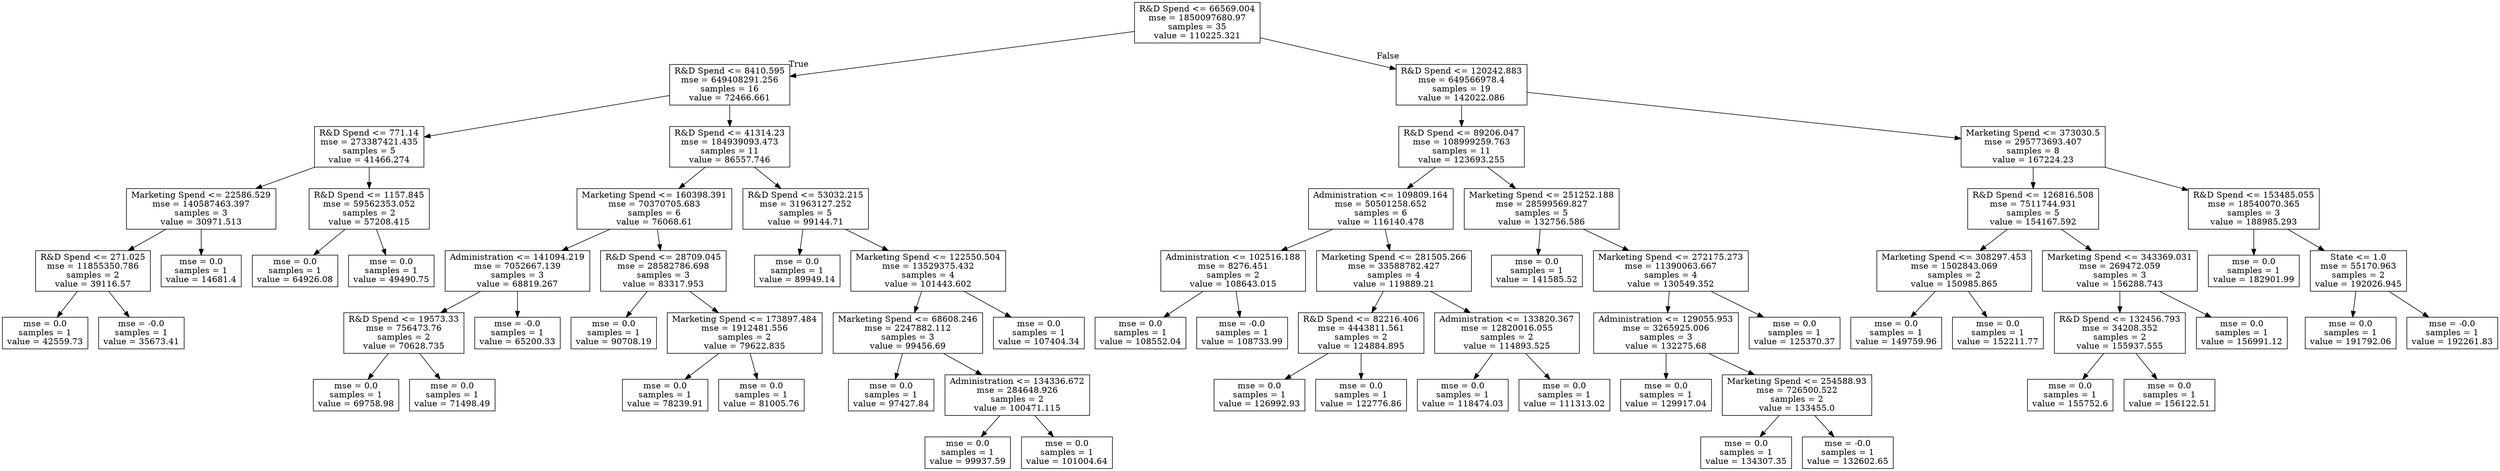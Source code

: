 digraph Tree {
node [shape=box] ;
0 [label="R&D Spend <= 66569.004\nmse = 1850097680.97\nsamples = 35\nvalue = 110225.321"] ;
1 [label="R&D Spend <= 8410.595\nmse = 649408291.256\nsamples = 16\nvalue = 72466.661"] ;
0 -> 1 [labeldistance=2.5, labelangle=45, headlabel="True"] ;
2 [label="R&D Spend <= 771.14\nmse = 273387421.435\nsamples = 5\nvalue = 41466.274"] ;
1 -> 2 ;
3 [label="Marketing Spend <= 22586.529\nmse = 140587463.397\nsamples = 3\nvalue = 30971.513"] ;
2 -> 3 ;
4 [label="R&D Spend <= 271.025\nmse = 11855350.786\nsamples = 2\nvalue = 39116.57"] ;
3 -> 4 ;
5 [label="mse = 0.0\nsamples = 1\nvalue = 42559.73"] ;
4 -> 5 ;
6 [label="mse = -0.0\nsamples = 1\nvalue = 35673.41"] ;
4 -> 6 ;
7 [label="mse = 0.0\nsamples = 1\nvalue = 14681.4"] ;
3 -> 7 ;
8 [label="R&D Spend <= 1157.845\nmse = 59562353.052\nsamples = 2\nvalue = 57208.415"] ;
2 -> 8 ;
9 [label="mse = 0.0\nsamples = 1\nvalue = 64926.08"] ;
8 -> 9 ;
10 [label="mse = 0.0\nsamples = 1\nvalue = 49490.75"] ;
8 -> 10 ;
11 [label="R&D Spend <= 41314.23\nmse = 184939093.473\nsamples = 11\nvalue = 86557.746"] ;
1 -> 11 ;
12 [label="Marketing Spend <= 160398.391\nmse = 70370705.683\nsamples = 6\nvalue = 76068.61"] ;
11 -> 12 ;
13 [label="Administration <= 141094.219\nmse = 7052667.139\nsamples = 3\nvalue = 68819.267"] ;
12 -> 13 ;
14 [label="R&D Spend <= 19573.33\nmse = 756473.76\nsamples = 2\nvalue = 70628.735"] ;
13 -> 14 ;
15 [label="mse = 0.0\nsamples = 1\nvalue = 69758.98"] ;
14 -> 15 ;
16 [label="mse = 0.0\nsamples = 1\nvalue = 71498.49"] ;
14 -> 16 ;
17 [label="mse = -0.0\nsamples = 1\nvalue = 65200.33"] ;
13 -> 17 ;
18 [label="R&D Spend <= 28709.045\nmse = 28582786.698\nsamples = 3\nvalue = 83317.953"] ;
12 -> 18 ;
19 [label="mse = 0.0\nsamples = 1\nvalue = 90708.19"] ;
18 -> 19 ;
20 [label="Marketing Spend <= 173897.484\nmse = 1912481.556\nsamples = 2\nvalue = 79622.835"] ;
18 -> 20 ;
21 [label="mse = 0.0\nsamples = 1\nvalue = 78239.91"] ;
20 -> 21 ;
22 [label="mse = 0.0\nsamples = 1\nvalue = 81005.76"] ;
20 -> 22 ;
23 [label="R&D Spend <= 53032.215\nmse = 31963127.252\nsamples = 5\nvalue = 99144.71"] ;
11 -> 23 ;
24 [label="mse = 0.0\nsamples = 1\nvalue = 89949.14"] ;
23 -> 24 ;
25 [label="Marketing Spend <= 122550.504\nmse = 13529375.432\nsamples = 4\nvalue = 101443.602"] ;
23 -> 25 ;
26 [label="Marketing Spend <= 68608.246\nmse = 2247882.112\nsamples = 3\nvalue = 99456.69"] ;
25 -> 26 ;
27 [label="mse = 0.0\nsamples = 1\nvalue = 97427.84"] ;
26 -> 27 ;
28 [label="Administration <= 134336.672\nmse = 284648.926\nsamples = 2\nvalue = 100471.115"] ;
26 -> 28 ;
29 [label="mse = 0.0\nsamples = 1\nvalue = 99937.59"] ;
28 -> 29 ;
30 [label="mse = 0.0\nsamples = 1\nvalue = 101004.64"] ;
28 -> 30 ;
31 [label="mse = 0.0\nsamples = 1\nvalue = 107404.34"] ;
25 -> 31 ;
32 [label="R&D Spend <= 120242.883\nmse = 649566978.4\nsamples = 19\nvalue = 142022.086"] ;
0 -> 32 [labeldistance=2.5, labelangle=-45, headlabel="False"] ;
33 [label="R&D Spend <= 89206.047\nmse = 108999259.763\nsamples = 11\nvalue = 123693.255"] ;
32 -> 33 ;
34 [label="Administration <= 109809.164\nmse = 50501258.652\nsamples = 6\nvalue = 116140.478"] ;
33 -> 34 ;
35 [label="Administration <= 102516.188\nmse = 8276.451\nsamples = 2\nvalue = 108643.015"] ;
34 -> 35 ;
36 [label="mse = 0.0\nsamples = 1\nvalue = 108552.04"] ;
35 -> 36 ;
37 [label="mse = -0.0\nsamples = 1\nvalue = 108733.99"] ;
35 -> 37 ;
38 [label="Marketing Spend <= 281505.266\nmse = 33588782.427\nsamples = 4\nvalue = 119889.21"] ;
34 -> 38 ;
39 [label="R&D Spend <= 82216.406\nmse = 4443811.561\nsamples = 2\nvalue = 124884.895"] ;
38 -> 39 ;
40 [label="mse = 0.0\nsamples = 1\nvalue = 126992.93"] ;
39 -> 40 ;
41 [label="mse = 0.0\nsamples = 1\nvalue = 122776.86"] ;
39 -> 41 ;
42 [label="Administration <= 133820.367\nmse = 12820016.055\nsamples = 2\nvalue = 114893.525"] ;
38 -> 42 ;
43 [label="mse = 0.0\nsamples = 1\nvalue = 118474.03"] ;
42 -> 43 ;
44 [label="mse = 0.0\nsamples = 1\nvalue = 111313.02"] ;
42 -> 44 ;
45 [label="Marketing Spend <= 251252.188\nmse = 28599569.827\nsamples = 5\nvalue = 132756.586"] ;
33 -> 45 ;
46 [label="mse = 0.0\nsamples = 1\nvalue = 141585.52"] ;
45 -> 46 ;
47 [label="Marketing Spend <= 272175.273\nmse = 11390063.667\nsamples = 4\nvalue = 130549.352"] ;
45 -> 47 ;
48 [label="Administration <= 129055.953\nmse = 3265925.006\nsamples = 3\nvalue = 132275.68"] ;
47 -> 48 ;
49 [label="mse = 0.0\nsamples = 1\nvalue = 129917.04"] ;
48 -> 49 ;
50 [label="Marketing Spend <= 254588.93\nmse = 726500.522\nsamples = 2\nvalue = 133455.0"] ;
48 -> 50 ;
51 [label="mse = 0.0\nsamples = 1\nvalue = 134307.35"] ;
50 -> 51 ;
52 [label="mse = -0.0\nsamples = 1\nvalue = 132602.65"] ;
50 -> 52 ;
53 [label="mse = 0.0\nsamples = 1\nvalue = 125370.37"] ;
47 -> 53 ;
54 [label="Marketing Spend <= 373030.5\nmse = 295773693.407\nsamples = 8\nvalue = 167224.23"] ;
32 -> 54 ;
55 [label="R&D Spend <= 126816.508\nmse = 7511744.931\nsamples = 5\nvalue = 154167.592"] ;
54 -> 55 ;
56 [label="Marketing Spend <= 308297.453\nmse = 1502843.069\nsamples = 2\nvalue = 150985.865"] ;
55 -> 56 ;
57 [label="mse = 0.0\nsamples = 1\nvalue = 149759.96"] ;
56 -> 57 ;
58 [label="mse = 0.0\nsamples = 1\nvalue = 152211.77"] ;
56 -> 58 ;
59 [label="Marketing Spend <= 343369.031\nmse = 269472.059\nsamples = 3\nvalue = 156288.743"] ;
55 -> 59 ;
60 [label="R&D Spend <= 132456.793\nmse = 34208.352\nsamples = 2\nvalue = 155937.555"] ;
59 -> 60 ;
61 [label="mse = 0.0\nsamples = 1\nvalue = 155752.6"] ;
60 -> 61 ;
62 [label="mse = 0.0\nsamples = 1\nvalue = 156122.51"] ;
60 -> 62 ;
63 [label="mse = 0.0\nsamples = 1\nvalue = 156991.12"] ;
59 -> 63 ;
64 [label="R&D Spend <= 153485.055\nmse = 18540070.365\nsamples = 3\nvalue = 188985.293"] ;
54 -> 64 ;
65 [label="mse = 0.0\nsamples = 1\nvalue = 182901.99"] ;
64 -> 65 ;
66 [label="State <= 1.0\nmse = 55170.963\nsamples = 2\nvalue = 192026.945"] ;
64 -> 66 ;
67 [label="mse = 0.0\nsamples = 1\nvalue = 191792.06"] ;
66 -> 67 ;
68 [label="mse = -0.0\nsamples = 1\nvalue = 192261.83"] ;
66 -> 68 ;
}